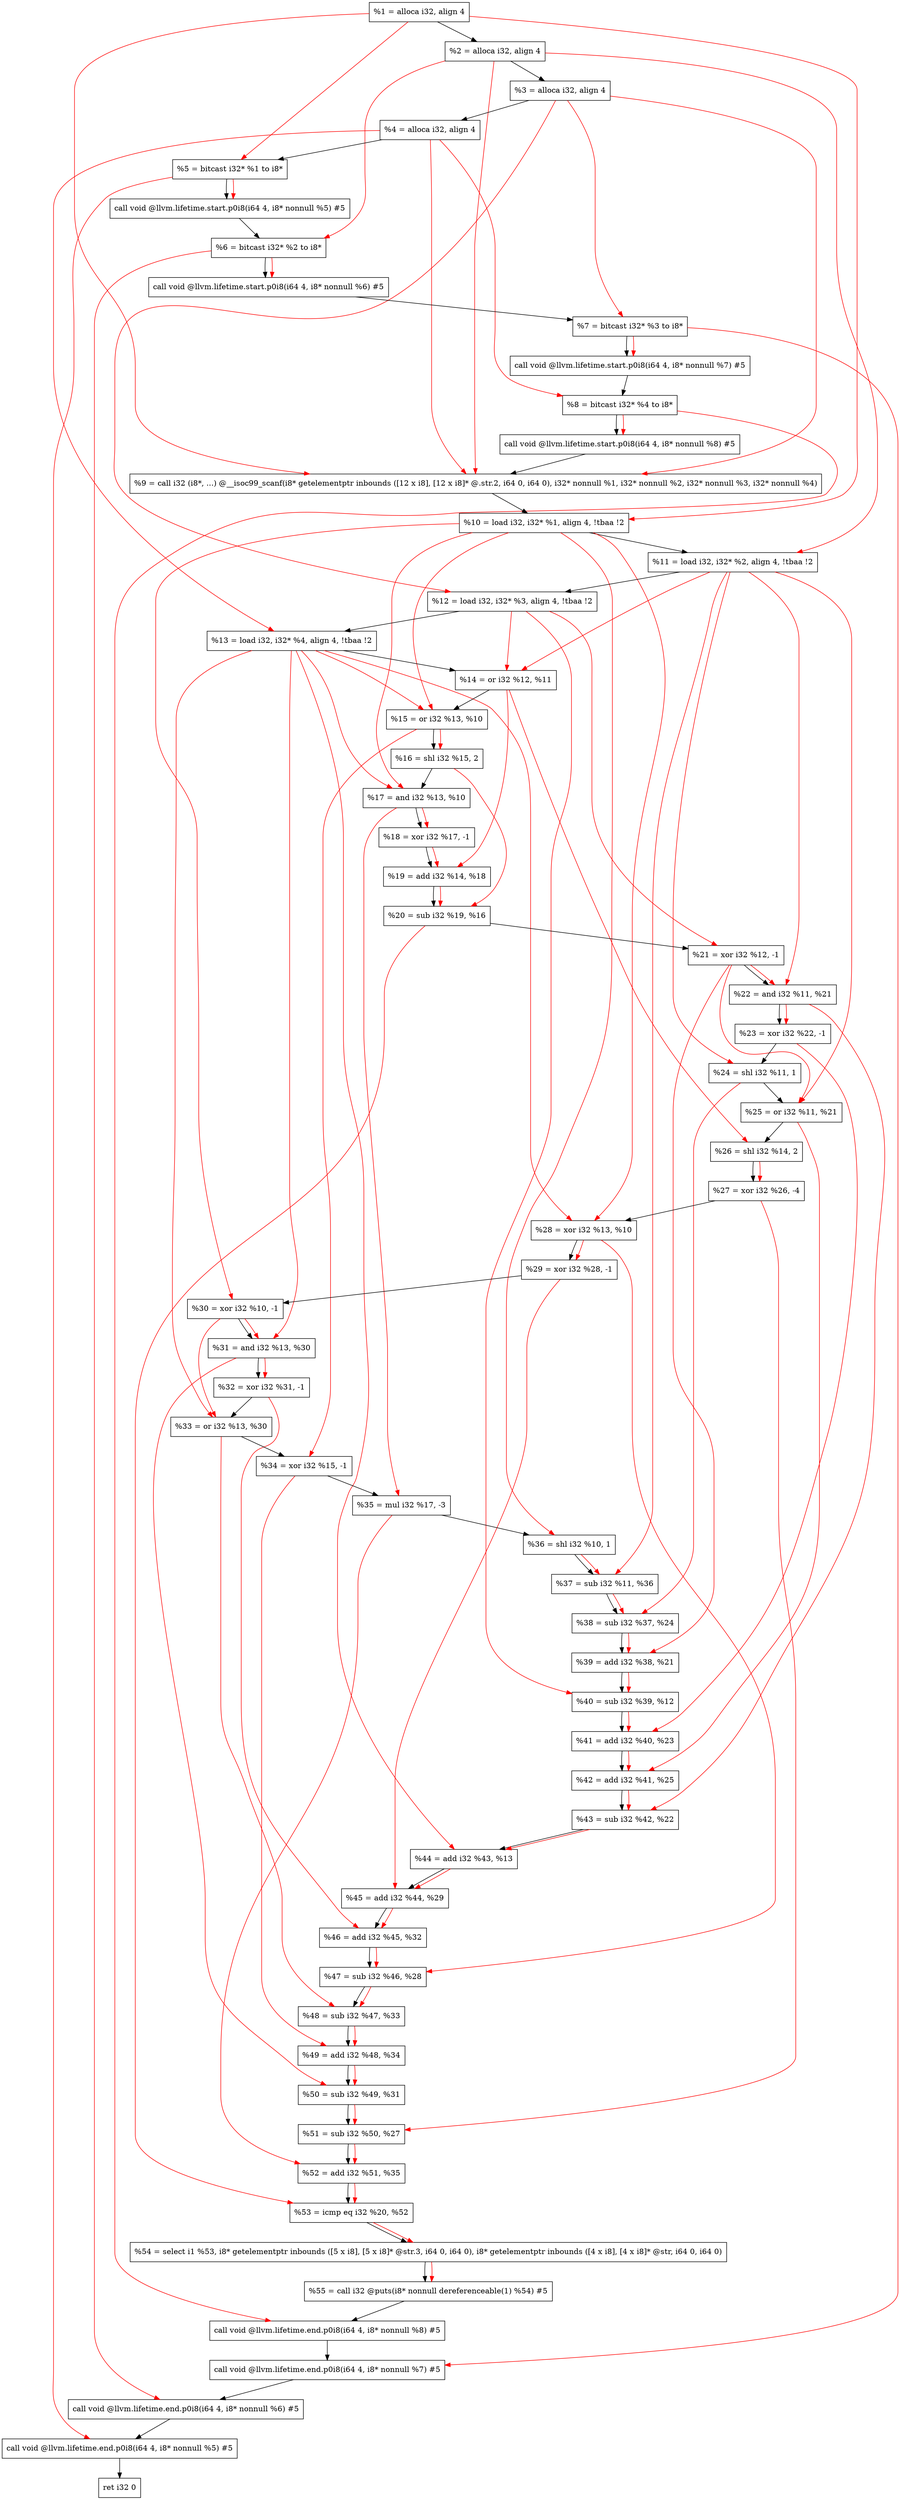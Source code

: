 digraph "DFG for'main' function" {
	Node0x1f2abb8[shape=record, label="  %1 = alloca i32, align 4"];
	Node0x1f2ac38[shape=record, label="  %2 = alloca i32, align 4"];
	Node0x1f2acc8[shape=record, label="  %3 = alloca i32, align 4"];
	Node0x1f2ad28[shape=record, label="  %4 = alloca i32, align 4"];
	Node0x1f2add8[shape=record, label="  %5 = bitcast i32* %1 to i8*"];
	Node0x1f2b208[shape=record, label="  call void @llvm.lifetime.start.p0i8(i64 4, i8* nonnull %5) #5"];
	Node0x1f2b2e8[shape=record, label="  %6 = bitcast i32* %2 to i8*"];
	Node0x1f2b3e8[shape=record, label="  call void @llvm.lifetime.start.p0i8(i64 4, i8* nonnull %6) #5"];
	Node0x1f2b4a8[shape=record, label="  %7 = bitcast i32* %3 to i8*"];
	Node0x1f2b558[shape=record, label="  call void @llvm.lifetime.start.p0i8(i64 4, i8* nonnull %7) #5"];
	Node0x1f2b618[shape=record, label="  %8 = bitcast i32* %4 to i8*"];
	Node0x1f2b6c8[shape=record, label="  call void @llvm.lifetime.start.p0i8(i64 4, i8* nonnull %8) #5"];
	Node0x1f25b40[shape=record, label="  %9 = call i32 (i8*, ...) @__isoc99_scanf(i8* getelementptr inbounds ([12 x i8], [12 x i8]* @.str.2, i64 0, i64 0), i32* nonnull %1, i32* nonnull %2, i32* nonnull %3, i32* nonnull %4)"];
	Node0x1f2b8c8[shape=record, label="  %10 = load i32, i32* %1, align 4, !tbaa !2"];
	Node0x1f2c838[shape=record, label="  %11 = load i32, i32* %2, align 4, !tbaa !2"];
	Node0x1f2cea8[shape=record, label="  %12 = load i32, i32* %3, align 4, !tbaa !2"];
	Node0x1f2cf08[shape=record, label="  %13 = load i32, i32* %4, align 4, !tbaa !2"];
	Node0x1f2cf80[shape=record, label="  %14 = or i32 %12, %11"];
	Node0x1f2cff0[shape=record, label="  %15 = or i32 %13, %10"];
	Node0x1f2d060[shape=record, label="  %16 = shl i32 %15, 2"];
	Node0x1f2d0d0[shape=record, label="  %17 = and i32 %13, %10"];
	Node0x1f2d140[shape=record, label="  %18 = xor i32 %17, -1"];
	Node0x1f2d1b0[shape=record, label="  %19 = add i32 %14, %18"];
	Node0x1f2d220[shape=record, label="  %20 = sub i32 %19, %16"];
	Node0x1f2d290[shape=record, label="  %21 = xor i32 %12, -1"];
	Node0x1f2d300[shape=record, label="  %22 = and i32 %11, %21"];
	Node0x1f2d370[shape=record, label="  %23 = xor i32 %22, -1"];
	Node0x1f2d3e0[shape=record, label="  %24 = shl i32 %11, 1"];
	Node0x1f2d450[shape=record, label="  %25 = or i32 %11, %21"];
	Node0x1f2d4c0[shape=record, label="  %26 = shl i32 %14, 2"];
	Node0x1f2d530[shape=record, label="  %27 = xor i32 %26, -4"];
	Node0x1f2d5a0[shape=record, label="  %28 = xor i32 %13, %10"];
	Node0x1f2d610[shape=record, label="  %29 = xor i32 %28, -1"];
	Node0x1f2d680[shape=record, label="  %30 = xor i32 %10, -1"];
	Node0x1f2d6f0[shape=record, label="  %31 = and i32 %13, %30"];
	Node0x1f2d760[shape=record, label="  %32 = xor i32 %31, -1"];
	Node0x1f2d7d0[shape=record, label="  %33 = or i32 %13, %30"];
	Node0x1f2d840[shape=record, label="  %34 = xor i32 %15, -1"];
	Node0x1f2d8b0[shape=record, label="  %35 = mul i32 %17, -3"];
	Node0x1f2d920[shape=record, label="  %36 = shl i32 %10, 1"];
	Node0x1f2d990[shape=record, label="  %37 = sub i32 %11, %36"];
	Node0x1f2da00[shape=record, label="  %38 = sub i32 %37, %24"];
	Node0x1f2da70[shape=record, label="  %39 = add i32 %38, %21"];
	Node0x1f2dae0[shape=record, label="  %40 = sub i32 %39, %12"];
	Node0x1f2db50[shape=record, label="  %41 = add i32 %40, %23"];
	Node0x1f2dbc0[shape=record, label="  %42 = add i32 %41, %25"];
	Node0x1f2dc30[shape=record, label="  %43 = sub i32 %42, %22"];
	Node0x1f2dca0[shape=record, label="  %44 = add i32 %43, %13"];
	Node0x1f2dd10[shape=record, label="  %45 = add i32 %44, %29"];
	Node0x1f2dd80[shape=record, label="  %46 = add i32 %45, %32"];
	Node0x1f2ddf0[shape=record, label="  %47 = sub i32 %46, %28"];
	Node0x1f2de60[shape=record, label="  %48 = sub i32 %47, %33"];
	Node0x1f2ded0[shape=record, label="  %49 = add i32 %48, %34"];
	Node0x1f2df40[shape=record, label="  %50 = sub i32 %49, %31"];
	Node0x1f2dfb0[shape=record, label="  %51 = sub i32 %50, %27"];
	Node0x1f2e020[shape=record, label="  %52 = add i32 %51, %35"];
	Node0x1f2e090[shape=record, label="  %53 = icmp eq i32 %20, %52"];
	Node0x1eca8b8[shape=record, label="  %54 = select i1 %53, i8* getelementptr inbounds ([5 x i8], [5 x i8]* @str.3, i64 0, i64 0), i8* getelementptr inbounds ([4 x i8], [4 x i8]* @str, i64 0, i64 0)"];
	Node0x1f2e120[shape=record, label="  %55 = call i32 @puts(i8* nonnull dereferenceable(1) %54) #5"];
	Node0x1f2e3c8[shape=record, label="  call void @llvm.lifetime.end.p0i8(i64 4, i8* nonnull %8) #5"];
	Node0x1f2e528[shape=record, label="  call void @llvm.lifetime.end.p0i8(i64 4, i8* nonnull %7) #5"];
	Node0x1f2e638[shape=record, label="  call void @llvm.lifetime.end.p0i8(i64 4, i8* nonnull %6) #5"];
	Node0x1f2e748[shape=record, label="  call void @llvm.lifetime.end.p0i8(i64 4, i8* nonnull %5) #5"];
	Node0x1f2e808[shape=record, label="  ret i32 0"];
	Node0x1f2abb8 -> Node0x1f2ac38;
	Node0x1f2ac38 -> Node0x1f2acc8;
	Node0x1f2acc8 -> Node0x1f2ad28;
	Node0x1f2ad28 -> Node0x1f2add8;
	Node0x1f2add8 -> Node0x1f2b208;
	Node0x1f2b208 -> Node0x1f2b2e8;
	Node0x1f2b2e8 -> Node0x1f2b3e8;
	Node0x1f2b3e8 -> Node0x1f2b4a8;
	Node0x1f2b4a8 -> Node0x1f2b558;
	Node0x1f2b558 -> Node0x1f2b618;
	Node0x1f2b618 -> Node0x1f2b6c8;
	Node0x1f2b6c8 -> Node0x1f25b40;
	Node0x1f25b40 -> Node0x1f2b8c8;
	Node0x1f2b8c8 -> Node0x1f2c838;
	Node0x1f2c838 -> Node0x1f2cea8;
	Node0x1f2cea8 -> Node0x1f2cf08;
	Node0x1f2cf08 -> Node0x1f2cf80;
	Node0x1f2cf80 -> Node0x1f2cff0;
	Node0x1f2cff0 -> Node0x1f2d060;
	Node0x1f2d060 -> Node0x1f2d0d0;
	Node0x1f2d0d0 -> Node0x1f2d140;
	Node0x1f2d140 -> Node0x1f2d1b0;
	Node0x1f2d1b0 -> Node0x1f2d220;
	Node0x1f2d220 -> Node0x1f2d290;
	Node0x1f2d290 -> Node0x1f2d300;
	Node0x1f2d300 -> Node0x1f2d370;
	Node0x1f2d370 -> Node0x1f2d3e0;
	Node0x1f2d3e0 -> Node0x1f2d450;
	Node0x1f2d450 -> Node0x1f2d4c0;
	Node0x1f2d4c0 -> Node0x1f2d530;
	Node0x1f2d530 -> Node0x1f2d5a0;
	Node0x1f2d5a0 -> Node0x1f2d610;
	Node0x1f2d610 -> Node0x1f2d680;
	Node0x1f2d680 -> Node0x1f2d6f0;
	Node0x1f2d6f0 -> Node0x1f2d760;
	Node0x1f2d760 -> Node0x1f2d7d0;
	Node0x1f2d7d0 -> Node0x1f2d840;
	Node0x1f2d840 -> Node0x1f2d8b0;
	Node0x1f2d8b0 -> Node0x1f2d920;
	Node0x1f2d920 -> Node0x1f2d990;
	Node0x1f2d990 -> Node0x1f2da00;
	Node0x1f2da00 -> Node0x1f2da70;
	Node0x1f2da70 -> Node0x1f2dae0;
	Node0x1f2dae0 -> Node0x1f2db50;
	Node0x1f2db50 -> Node0x1f2dbc0;
	Node0x1f2dbc0 -> Node0x1f2dc30;
	Node0x1f2dc30 -> Node0x1f2dca0;
	Node0x1f2dca0 -> Node0x1f2dd10;
	Node0x1f2dd10 -> Node0x1f2dd80;
	Node0x1f2dd80 -> Node0x1f2ddf0;
	Node0x1f2ddf0 -> Node0x1f2de60;
	Node0x1f2de60 -> Node0x1f2ded0;
	Node0x1f2ded0 -> Node0x1f2df40;
	Node0x1f2df40 -> Node0x1f2dfb0;
	Node0x1f2dfb0 -> Node0x1f2e020;
	Node0x1f2e020 -> Node0x1f2e090;
	Node0x1f2e090 -> Node0x1eca8b8;
	Node0x1eca8b8 -> Node0x1f2e120;
	Node0x1f2e120 -> Node0x1f2e3c8;
	Node0x1f2e3c8 -> Node0x1f2e528;
	Node0x1f2e528 -> Node0x1f2e638;
	Node0x1f2e638 -> Node0x1f2e748;
	Node0x1f2e748 -> Node0x1f2e808;
edge [color=red]
	Node0x1f2abb8 -> Node0x1f2add8;
	Node0x1f2add8 -> Node0x1f2b208;
	Node0x1f2ac38 -> Node0x1f2b2e8;
	Node0x1f2b2e8 -> Node0x1f2b3e8;
	Node0x1f2acc8 -> Node0x1f2b4a8;
	Node0x1f2b4a8 -> Node0x1f2b558;
	Node0x1f2ad28 -> Node0x1f2b618;
	Node0x1f2b618 -> Node0x1f2b6c8;
	Node0x1f2abb8 -> Node0x1f25b40;
	Node0x1f2ac38 -> Node0x1f25b40;
	Node0x1f2acc8 -> Node0x1f25b40;
	Node0x1f2ad28 -> Node0x1f25b40;
	Node0x1f2abb8 -> Node0x1f2b8c8;
	Node0x1f2ac38 -> Node0x1f2c838;
	Node0x1f2acc8 -> Node0x1f2cea8;
	Node0x1f2ad28 -> Node0x1f2cf08;
	Node0x1f2cea8 -> Node0x1f2cf80;
	Node0x1f2c838 -> Node0x1f2cf80;
	Node0x1f2cf08 -> Node0x1f2cff0;
	Node0x1f2b8c8 -> Node0x1f2cff0;
	Node0x1f2cff0 -> Node0x1f2d060;
	Node0x1f2cf08 -> Node0x1f2d0d0;
	Node0x1f2b8c8 -> Node0x1f2d0d0;
	Node0x1f2d0d0 -> Node0x1f2d140;
	Node0x1f2cf80 -> Node0x1f2d1b0;
	Node0x1f2d140 -> Node0x1f2d1b0;
	Node0x1f2d1b0 -> Node0x1f2d220;
	Node0x1f2d060 -> Node0x1f2d220;
	Node0x1f2cea8 -> Node0x1f2d290;
	Node0x1f2c838 -> Node0x1f2d300;
	Node0x1f2d290 -> Node0x1f2d300;
	Node0x1f2d300 -> Node0x1f2d370;
	Node0x1f2c838 -> Node0x1f2d3e0;
	Node0x1f2c838 -> Node0x1f2d450;
	Node0x1f2d290 -> Node0x1f2d450;
	Node0x1f2cf80 -> Node0x1f2d4c0;
	Node0x1f2d4c0 -> Node0x1f2d530;
	Node0x1f2cf08 -> Node0x1f2d5a0;
	Node0x1f2b8c8 -> Node0x1f2d5a0;
	Node0x1f2d5a0 -> Node0x1f2d610;
	Node0x1f2b8c8 -> Node0x1f2d680;
	Node0x1f2cf08 -> Node0x1f2d6f0;
	Node0x1f2d680 -> Node0x1f2d6f0;
	Node0x1f2d6f0 -> Node0x1f2d760;
	Node0x1f2cf08 -> Node0x1f2d7d0;
	Node0x1f2d680 -> Node0x1f2d7d0;
	Node0x1f2cff0 -> Node0x1f2d840;
	Node0x1f2d0d0 -> Node0x1f2d8b0;
	Node0x1f2b8c8 -> Node0x1f2d920;
	Node0x1f2c838 -> Node0x1f2d990;
	Node0x1f2d920 -> Node0x1f2d990;
	Node0x1f2d990 -> Node0x1f2da00;
	Node0x1f2d3e0 -> Node0x1f2da00;
	Node0x1f2da00 -> Node0x1f2da70;
	Node0x1f2d290 -> Node0x1f2da70;
	Node0x1f2da70 -> Node0x1f2dae0;
	Node0x1f2cea8 -> Node0x1f2dae0;
	Node0x1f2dae0 -> Node0x1f2db50;
	Node0x1f2d370 -> Node0x1f2db50;
	Node0x1f2db50 -> Node0x1f2dbc0;
	Node0x1f2d450 -> Node0x1f2dbc0;
	Node0x1f2dbc0 -> Node0x1f2dc30;
	Node0x1f2d300 -> Node0x1f2dc30;
	Node0x1f2dc30 -> Node0x1f2dca0;
	Node0x1f2cf08 -> Node0x1f2dca0;
	Node0x1f2dca0 -> Node0x1f2dd10;
	Node0x1f2d610 -> Node0x1f2dd10;
	Node0x1f2dd10 -> Node0x1f2dd80;
	Node0x1f2d760 -> Node0x1f2dd80;
	Node0x1f2dd80 -> Node0x1f2ddf0;
	Node0x1f2d5a0 -> Node0x1f2ddf0;
	Node0x1f2ddf0 -> Node0x1f2de60;
	Node0x1f2d7d0 -> Node0x1f2de60;
	Node0x1f2de60 -> Node0x1f2ded0;
	Node0x1f2d840 -> Node0x1f2ded0;
	Node0x1f2ded0 -> Node0x1f2df40;
	Node0x1f2d6f0 -> Node0x1f2df40;
	Node0x1f2df40 -> Node0x1f2dfb0;
	Node0x1f2d530 -> Node0x1f2dfb0;
	Node0x1f2dfb0 -> Node0x1f2e020;
	Node0x1f2d8b0 -> Node0x1f2e020;
	Node0x1f2d220 -> Node0x1f2e090;
	Node0x1f2e020 -> Node0x1f2e090;
	Node0x1f2e090 -> Node0x1eca8b8;
	Node0x1eca8b8 -> Node0x1f2e120;
	Node0x1f2b618 -> Node0x1f2e3c8;
	Node0x1f2b4a8 -> Node0x1f2e528;
	Node0x1f2b2e8 -> Node0x1f2e638;
	Node0x1f2add8 -> Node0x1f2e748;
}
